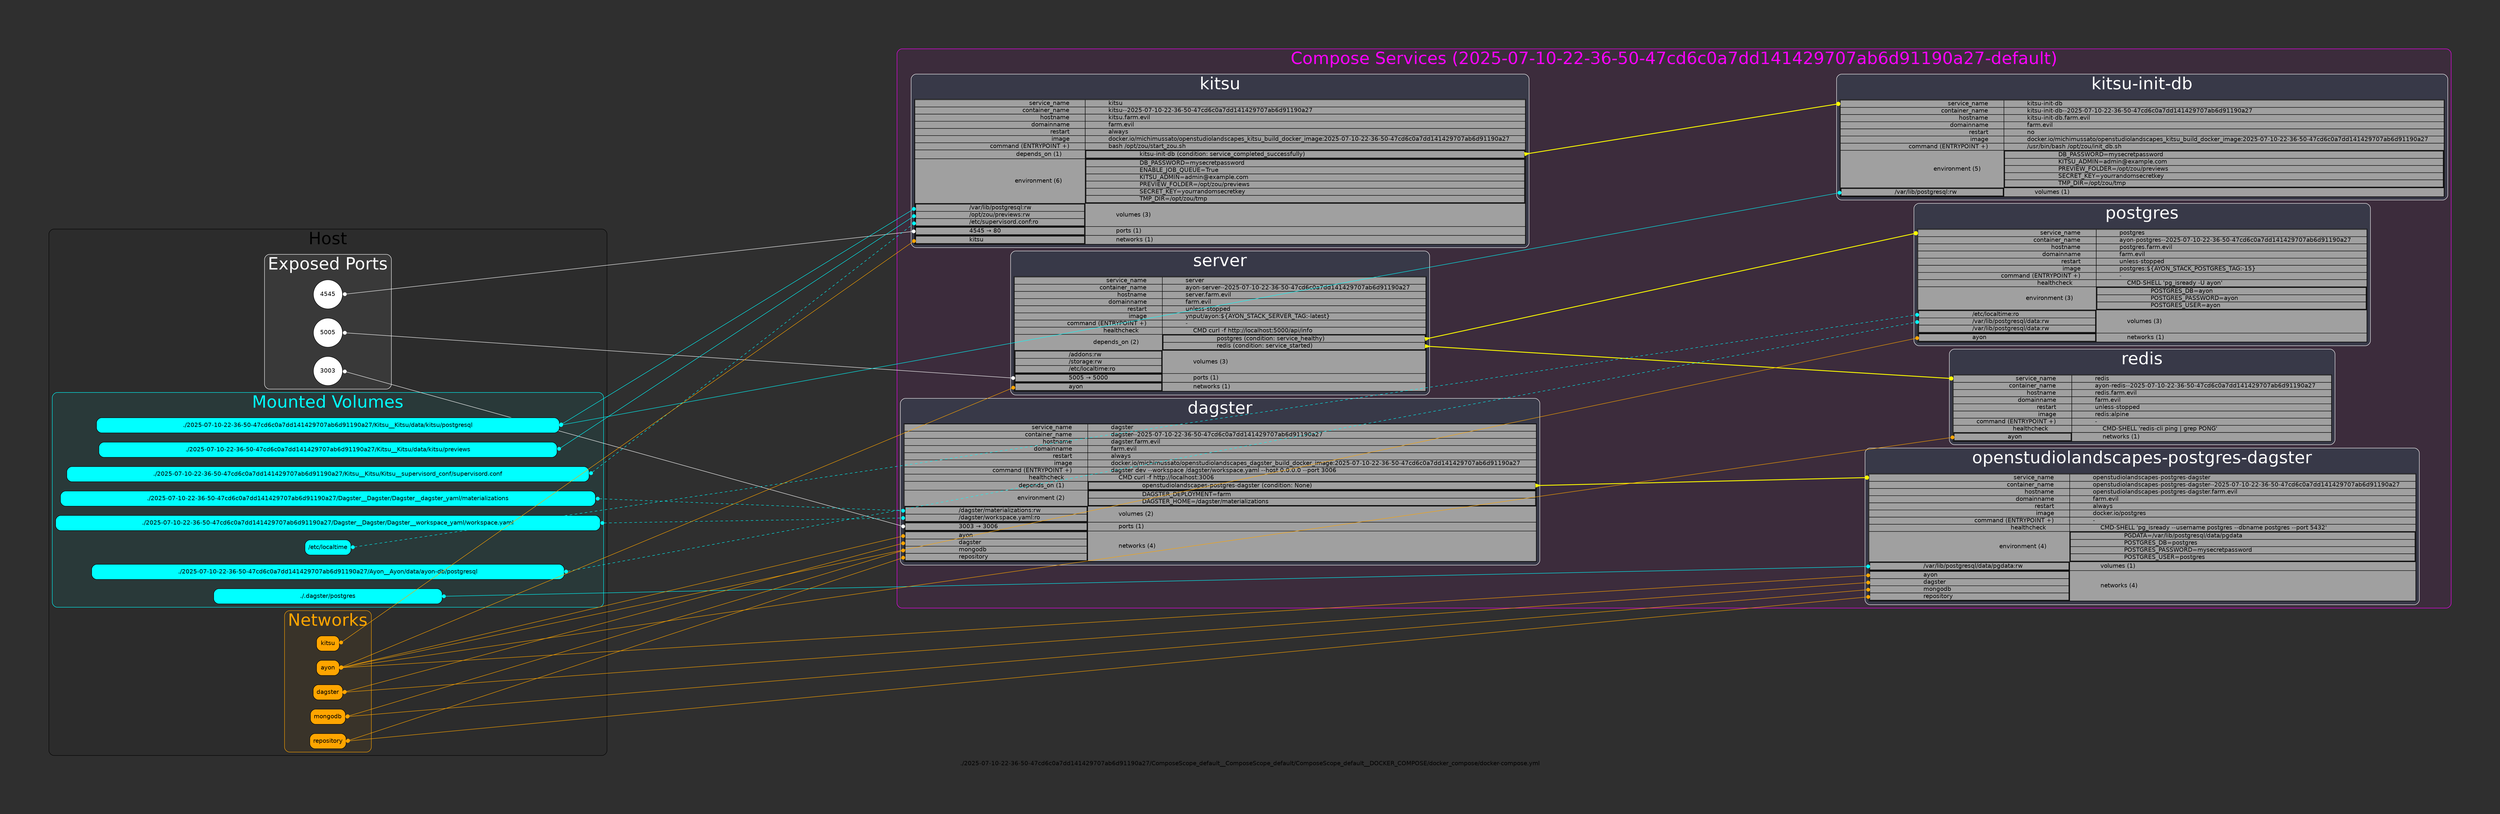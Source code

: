 digraph root {
	graph [bb="0,0,5635,1730.7",
		bgcolor="#2f2f2f",
		fontname=Helvetica,
		label="./2025-07-10-22-36-50-47cd6c0a7dd141429707ab6d91190a27/ComposeScope_default__\
ComposeScope_default/ComposeScope_default__DOCKER_COMPOSE/docker_compose/docker-compose.yml",
		lheight=0.23,
		lp="2817.5,12.4",
		lwidth=22.47,
		nodesep=0.3,
		pad=1.5,
		rankdir=LR,
		ranksep=10,
		splines=line,
		style=rounded
	];
	node [label="\N"];
	subgraph main_graph {
		graph [bb="",
			bgcolor="#2f2f2f",
			color="",
			fillcolor="",
			fontcolor="",
			fontname=Helvetica,
			fontsize="",
			label="./2025-07-10-22-36-50-47cd6c0a7dd141429707ab6d91190a27/ComposeScope_default__\
ComposeScope_default/ComposeScope_default__DOCKER_COMPOSE/docker_compose/docker-compose.yml",
			lheight=0.21,
			lp="2825.5,11.5",
			lwidth=24.58,
			nodesep=0.3,
			pad=1.5,
			rankdir=LR,
			ranksep=10,
			shape="",
			splines=line,
			style=rounded
		];
		node [color="",
			fillcolor="",
			fontname="",
			height="",
			label="\N",
			labeljust="",
			pos="",
			shape="",
			style="",
			width=""
		];
		edge [arrowhead="",
			arrowtail="",
			color="",
			dir="",
			fontname="",
			headport="",
			pos="",
			style="",
			tailport=""
		];
		subgraph "cluster_cluster_root_services_2025-07-10-22-36-50-47cd6c0a7dd141429707ab6d91190a27-default" {
			graph [bb="2012,402.7,5635,1730.7",
				bgcolor="#2f2f2f",
				color="#FF00FF",
				fillcolor="#FF00FF10",
				fontcolor="#FF00FF",
				fontname=Helvetica,
				fontsize=40,
				label="Compose Services (2025-07-10-22-36-50-47cd6c0a7dd141429707ab6d91190a27-default)",
				lheight=0.67,
				lp="3823.5,1704.7",
				lwidth=22.29,
				nodesep=0.3,
				pad=1.5,
				rankdir=TB,
				ranksep=10,
				shape="",
				splines=line,
				style="filled,rounded"
			];
			node [color="",
				fillcolor="",
				fontname="",
				height="",
				label="\N",
				labeljust="",
				pos="",
				shape="",
				style="",
				width=""
			];
			edge [arrowhead="",
				arrowtail="",
				color="",
				dir="",
				fontname="",
				headport="",
				pos="",
				style="",
				tailport=""
			];
			subgraph cluster_cluster_service_postgres {
				graph [bb="4376.5,1025.7,5459.5,1363.7",
					bgcolor="#2f2f2f",
					color=white,
					fillcolor="#00FFFF10",
					fontcolor=white,
					fontname=Helvetica,
					fontsize=40,
					label=postgres,
					lheight=0.67,
					lp="4918,1337.7",
					lwidth=2.13,
					nodesep=0.3,
					pad=1.5,
					rankdir=TB,
					ranksep=10,
					shape=square,
					splines=line,
					style="filled,rounded"
				];
				node [color="",
					fillcolor="",
					fontname="",
					height="",
					label="\N",
					labeljust="",
					pos="",
					shape="",
					style="",
					width=""
				];
				edge [arrowhead="",
					arrowtail="",
					color="",
					dir="",
					fontname="",
					headport="",
					pos="",
					style="",
					tailport=""
				];
				"NODE-SERVICE_postgres"	[color="#0A0A0A",
					fillcolor="#A0A0A0",
					fontname=Helvetica,
					height=3.9444,
					label=<<table border="1" cellspacing="0" cellpadding="0">
    <!-- SERVICE_NAME -->
    <tr>
        <td align="right" port="PLUG_NODE-SERVICE_postgres">
            service_name
        </td>
        <td align="left">
            postgres
        </td>
    </tr>
    <!-- CONTAINER_NAME -->
    <tr>
        <td align="right">
            container_name
        </td>
        <td align="left">
            ayon-postgres--2025-07-10-22-36-50-47cd6c0a7dd141429707ab6d91190a27
        </td>
    </tr>
    <!-- HOSTNAME -->
    <tr>
        <td align="right">
            hostname
        </td>
        <td align="left">
            postgres.farm.evil
        </td>
    </tr>
    <!-- DOMAINNAME -->
    <tr>
        <td align="right">
            domainname
        </td>
        <td align="left">
            farm.evil
        </td>
    </tr>
    <!-- RESTART -->
    <tr>
        <td align="right">
            restart
        </td>
        <td align="left">
            unless-stopped
        </td>
    </tr>
    <!-- IMAGE -->
    <tr>
        <td align="right">
            image
        </td>
        <td align="left">
            postgres:${AYON_STACK_POSTGRES_TAG:-15}
        </td>
    </tr>
    <!-- COMMAND -->
    <tr>
        <td align="right">
            command (ENTRYPOINT +)
        </td>
        <td align="left">
            -
        </td>
    </tr>
    <!-- HEALTHCHECK -->
    
        <tr>
            <td align="right">
                healthcheck
            </td>
            <td align="left">
                CMD-SHELL 'pg_isready -U ayon'
            </td>
        </tr>
    
    <!-- DEPENDS_ON -->
    
    <!-- ENVIRONMENT -->
    
        <tr>
            <td align="right">
                environment (3)
            </td>
            <td align="left">
                <table border="1" cellspacing="0" cellpadding="0">
                    
                    <tr>
                        <td align="left">
                            POSTGRES_DB=ayon
                        </td>
                    </tr>
                    
                    <tr>
                        <td align="left">
                            POSTGRES_PASSWORD=ayon
                        </td>
                    </tr>
                    
                    <tr>
                        <td align="left">
                            POSTGRES_USER=ayon
                        </td>
                    </tr>
                    
                </table>
            </td>
        </tr>
    
    <!-- VOLUMES -->
    
        <tr>
            <td align="left">
                <table border="1" cellspacing="0" cellpadding="0">
                    
                    <tr>
                        <td align="left" port="PLUG_postgres__/etc/localtime">
                            /etc/localtime:ro
                        </td>
                    </tr>
                    
                    <tr>
                        <td align="left" port="PLUG_postgres__/var/lib/postgresql/data">
                            /var/lib/postgresql/data:rw
                        </td>
                    </tr>
                    
                    <tr>
                        <td align="left" port="PLUG_postgres__/var/lib/postgresql/data">
                            /var/lib/postgresql/data:rw
                        </td>
                    </tr>
                    
                </table>
            </td>
            <td align="left">
                volumes (3)
            </td>
        </tr>
    
    <!-- PORTS -->
    
    <!-- NETWORKS -->
    
        <tr>
            <td align="left">
                <table border="1" cellspacing="0" cellpadding="0">
                    
                    <tr>
                        <td align="left" port="PLUG_ayon">
                            ayon
                        </td>
                    </tr>
                    
                </table>
            </td>
            <td align="left">
                networks (1)
            </td>
        </tr>
    
</table>>,
					labeljust=l,
					pos="4918,1168.7",
					shape=plain,
					style=filled,
					width=12.931];
			}
			subgraph cluster_cluster_service_redis {
				graph [bb="4460.5,790.7,5375.5,1017.7",
					bgcolor="#2f2f2f",
					color=white,
					fillcolor="#00FFFF10",
					fontcolor=white,
					fontname=Helvetica,
					fontsize=40,
					label=redis,
					lheight=0.67,
					lp="4918,991.7",
					lwidth=1.20,
					nodesep=0.3,
					pad=1.5,
					rankdir=TB,
					ranksep=10,
					shape=square,
					splines=line,
					style="filled,rounded"
				];
				node [color="",
					fillcolor="",
					fontname="",
					height="",
					label="\N",
					labeljust="",
					pos="",
					shape="",
					style="",
					width=""
				];
				edge [arrowhead="",
					arrowtail="",
					color="",
					dir="",
					fontname="",
					headport="",
					pos="",
					style="",
					tailport=""
				];
				"NODE-SERVICE_redis"	[color="#0A0A0A",
					fillcolor="#A0A0A0",
					fontname=Helvetica,
					height=2.3333,
					label=<<table border="1" cellspacing="0" cellpadding="0">
    <!-- SERVICE_NAME -->
    <tr>
        <td align="right" port="PLUG_NODE-SERVICE_redis">
            service_name
        </td>
        <td align="left">
            redis
        </td>
    </tr>
    <!-- CONTAINER_NAME -->
    <tr>
        <td align="right">
            container_name
        </td>
        <td align="left">
            ayon-redis--2025-07-10-22-36-50-47cd6c0a7dd141429707ab6d91190a27
        </td>
    </tr>
    <!-- HOSTNAME -->
    <tr>
        <td align="right">
            hostname
        </td>
        <td align="left">
            redis.farm.evil
        </td>
    </tr>
    <!-- DOMAINNAME -->
    <tr>
        <td align="right">
            domainname
        </td>
        <td align="left">
            farm.evil
        </td>
    </tr>
    <!-- RESTART -->
    <tr>
        <td align="right">
            restart
        </td>
        <td align="left">
            unless-stopped
        </td>
    </tr>
    <!-- IMAGE -->
    <tr>
        <td align="right">
            image
        </td>
        <td align="left">
            redis:alpine
        </td>
    </tr>
    <!-- COMMAND -->
    <tr>
        <td align="right">
            command (ENTRYPOINT +)
        </td>
        <td align="left">
            -
        </td>
    </tr>
    <!-- HEALTHCHECK -->
    
        <tr>
            <td align="right">
                healthcheck
            </td>
            <td align="left">
                CMD-SHELL 'redis-cli ping | grep PONG'
            </td>
        </tr>
    
    <!-- DEPENDS_ON -->
    
    <!-- ENVIRONMENT -->
    
    <!-- VOLUMES -->
    
    <!-- PORTS -->
    
    <!-- NETWORKS -->
    
        <tr>
            <td align="left">
                <table border="1" cellspacing="0" cellpadding="0">
                    
                    <tr>
                        <td align="left" port="PLUG_ayon">
                            ayon
                        </td>
                    </tr>
                    
                </table>
            </td>
            <td align="left">
                networks (1)
            </td>
        </tr>
    
</table>>,
					labeljust=l,
					pos="4918,877.7",
					shape=plain,
					style=filled,
					width=11.056];
			}
			subgraph cluster_cluster_service_server {
				graph [bb="2265.5,908.7,3259.5,1250.7",
					bgcolor="#2f2f2f",
					color=white,
					fillcolor="#00FFFF10",
					fontcolor=white,
					fontname=Helvetica,
					fontsize=40,
					label=server,
					lheight=0.67,
					lp="2762.5,1224.7",
					lwidth=1.54,
					nodesep=0.3,
					pad=1.5,
					rankdir=TB,
					ranksep=10,
					shape=square,
					splines=line,
					style="filled,rounded"
				];
				node [color="",
					fillcolor="",
					fontname="",
					height="",
					label="\N",
					labeljust="",
					pos="",
					shape="",
					style="",
					width=""
				];
				edge [arrowhead="",
					arrowtail="",
					color="",
					dir="",
					fontname="",
					headport="",
					pos="",
					style="",
					tailport=""
				];
				"NODE-SERVICE_server"	[color="#0A0A0A",
					fillcolor="#A0A0A0",
					fontname=Helvetica,
					height=4,
					label=<<table border="1" cellspacing="0" cellpadding="0">
    <!-- SERVICE_NAME -->
    <tr>
        <td align="right" port="PLUG_NODE-SERVICE_server">
            service_name
        </td>
        <td align="left">
            server
        </td>
    </tr>
    <!-- CONTAINER_NAME -->
    <tr>
        <td align="right">
            container_name
        </td>
        <td align="left">
            ayon-server--2025-07-10-22-36-50-47cd6c0a7dd141429707ab6d91190a27
        </td>
    </tr>
    <!-- HOSTNAME -->
    <tr>
        <td align="right">
            hostname
        </td>
        <td align="left">
            server.farm.evil
        </td>
    </tr>
    <!-- DOMAINNAME -->
    <tr>
        <td align="right">
            domainname
        </td>
        <td align="left">
            farm.evil
        </td>
    </tr>
    <!-- RESTART -->
    <tr>
        <td align="right">
            restart
        </td>
        <td align="left">
            unless-stopped
        </td>
    </tr>
    <!-- IMAGE -->
    <tr>
        <td align="right">
            image
        </td>
        <td align="left">
            ynput/ayon:${AYON_STACK_SERVER_TAG:-latest}
        </td>
    </tr>
    <!-- COMMAND -->
    <tr>
        <td align="right">
            command (ENTRYPOINT +)
        </td>
        <td align="left">
            -
        </td>
    </tr>
    <!-- HEALTHCHECK -->
    
        <tr>
            <td align="right">
                healthcheck
            </td>
            <td align="left">
                CMD curl -f http://localhost:5000/api/info
            </td>
        </tr>
    
    <!-- DEPENDS_ON -->
    
        <tr>
            <td align="right">
                depends_on (2)
            </td>
            <td>
                <table border="1" cellspacing="0" cellpadding="0">
                    
                    <tr>
                        <td align="left" port="PLUG_DEPENDS_ON_NODE-SERVICE_postgres">
                            postgres (condition: service_healthy)
                        </td>
                    </tr>
                    
                    <tr>
                        <td align="left" port="PLUG_DEPENDS_ON_NODE-SERVICE_redis">
                            redis (condition: service_started)
                        </td>
                    </tr>
                    
                </table>
            </td>
        </tr>
    
    <!-- ENVIRONMENT -->
    
    <!-- VOLUMES -->
    
        <tr>
            <td align="left">
                <table border="1" cellspacing="0" cellpadding="0">
                    
                    <tr>
                        <td align="left" port="PLUG_server__/addons">
                            /addons:rw
                        </td>
                    </tr>
                    
                    <tr>
                        <td align="left" port="PLUG_server__/storage">
                            /storage:rw
                        </td>
                    </tr>
                    
                    <tr>
                        <td align="left" port="PLUG_server__/etc/localtime">
                            /etc/localtime:ro
                        </td>
                    </tr>
                    
                </table>
            </td>
            <td align="left">
                volumes (3)
            </td>
        </tr>
    
    <!-- PORTS -->
    
        <tr>
            <td align="left">
                <table border="1" cellspacing="0" cellpadding="0">
                    
                    <tr>
                        
                        <td align="left" port="PLUG_server__5005__5000">
                            5005 &#8594; 5000
                        </td>
                    </tr>
                    
                </table>
            </td>
            <td align="left">
                ports (1)
            </td>
        </tr>
    
    <!-- NETWORKS -->
    
        <tr>
            <td align="left">
                <table border="1" cellspacing="0" cellpadding="0">
                    
                    <tr>
                        <td align="left" port="PLUG_ayon">
                            ayon
                        </td>
                    </tr>
                    
                </table>
            </td>
            <td align="left">
                networks (1)
            </td>
        </tr>
    
</table>>,
					labeljust=l,
					pos="2762,1053.7",
					shape=plain,
					style=filled,
					width=11.875];
			}
			subgraph cluster_cluster_service_dagster {
				graph [bb="2020,504.7,3505,900.7",
					bgcolor="#2f2f2f",
					color=white,
					fillcolor="#00FFFF10",
					fontcolor=white,
					fontname=Helvetica,
					fontsize=40,
					label=dagster,
					lheight=0.67,
					lp="2762.5,874.7",
					lwidth=1.85,
					nodesep=0.3,
					pad=1.5,
					rankdir=TB,
					ranksep=10,
					shape=square,
					splines=line,
					style="filled,rounded"
				];
				node [color="",
					fillcolor="",
					fontname="",
					height="",
					label="\N",
					labeljust="",
					pos="",
					shape="",
					style="",
					width=""
				];
				edge [arrowhead="",
					arrowtail="",
					color="",
					dir="",
					fontname="",
					headport="",
					pos="",
					style="",
					tailport=""
				];
				"NODE-SERVICE_dagster"	[color="#0A0A0A",
					fillcolor="#A0A0A0",
					fontname=Helvetica,
					height=4.8056,
					label=<<table border="1" cellspacing="0" cellpadding="0">
    <!-- SERVICE_NAME -->
    <tr>
        <td align="right" port="PLUG_NODE-SERVICE_dagster">
            service_name
        </td>
        <td align="left">
            dagster
        </td>
    </tr>
    <!-- CONTAINER_NAME -->
    <tr>
        <td align="right">
            container_name
        </td>
        <td align="left">
            dagster--2025-07-10-22-36-50-47cd6c0a7dd141429707ab6d91190a27
        </td>
    </tr>
    <!-- HOSTNAME -->
    <tr>
        <td align="right">
            hostname
        </td>
        <td align="left">
            dagster.farm.evil
        </td>
    </tr>
    <!-- DOMAINNAME -->
    <tr>
        <td align="right">
            domainname
        </td>
        <td align="left">
            farm.evil
        </td>
    </tr>
    <!-- RESTART -->
    <tr>
        <td align="right">
            restart
        </td>
        <td align="left">
            always
        </td>
    </tr>
    <!-- IMAGE -->
    <tr>
        <td align="right">
            image
        </td>
        <td align="left">
            docker.io/michimussato/openstudiolandscapes_dagster_build_docker_image:2025-07-10-22-36-50-47cd6c0a7dd141429707ab6d91190a27
        </td>
    </tr>
    <!-- COMMAND -->
    <tr>
        <td align="right">
            command (ENTRYPOINT +)
        </td>
        <td align="left">
            dagster dev --workspace /dagster/workspace.yaml --host 0.0.0.0 --port 3006
        </td>
    </tr>
    <!-- HEALTHCHECK -->
    
        <tr>
            <td align="right">
                healthcheck
            </td>
            <td align="left">
                CMD curl -f http://localhost:3006
            </td>
        </tr>
    
    <!-- DEPENDS_ON -->
    
        <tr>
            <td align="right">
                depends_on (1)
            </td>
            <td>
                <table border="1" cellspacing="0" cellpadding="0">
                    
                    <tr>
                        <td align="left" port="PLUG_DEPENDS_ON_NODE-SERVICE_openstudiolandscapes-postgres-dagster">
                            openstudiolandscapes-postgres-dagster (condition: None)
                        </td>
                    </tr>
                    
                </table>
            </td>
        </tr>
    
    <!-- ENVIRONMENT -->
    
        <tr>
            <td align="right">
                environment (2)
            </td>
            <td align="left">
                <table border="1" cellspacing="0" cellpadding="0">
                    
                    <tr>
                        <td align="left">
                            DAGSTER_DEPLOYMENT=farm
                        </td>
                    </tr>
                    
                    <tr>
                        <td align="left">
                            DAGSTER_HOME=/dagster/materializations
                        </td>
                    </tr>
                    
                </table>
            </td>
        </tr>
    
    <!-- VOLUMES -->
    
        <tr>
            <td align="left">
                <table border="1" cellspacing="0" cellpadding="0">
                    
                    <tr>
                        <td align="left" port="PLUG_dagster__/dagster/materializations">
                            /dagster/materializations:rw
                        </td>
                    </tr>
                    
                    <tr>
                        <td align="left" port="PLUG_dagster__/dagster/workspace.yaml">
                            /dagster/workspace.yaml:ro
                        </td>
                    </tr>
                    
                </table>
            </td>
            <td align="left">
                volumes (2)
            </td>
        </tr>
    
    <!-- PORTS -->
    
        <tr>
            <td align="left">
                <table border="1" cellspacing="0" cellpadding="0">
                    
                    <tr>
                        
                        <td align="left" port="PLUG_dagster__3003__3006">
                            3003 &#8594; 3006
                        </td>
                    </tr>
                    
                </table>
            </td>
            <td align="left">
                ports (1)
            </td>
        </tr>
    
    <!-- NETWORKS -->
    
        <tr>
            <td align="left">
                <table border="1" cellspacing="0" cellpadding="0">
                    
                    <tr>
                        <td align="left" port="PLUG_ayon">
                            ayon
                        </td>
                    </tr>
                    
                    <tr>
                        <td align="left" port="PLUG_dagster">
                            dagster
                        </td>
                    </tr>
                    
                    <tr>
                        <td align="left" port="PLUG_mongodb">
                            mongodb
                        </td>
                    </tr>
                    
                    <tr>
                        <td align="left" port="PLUG_repository">
                            repository
                        </td>
                    </tr>
                    
                </table>
            </td>
            <td align="left">
                networks (4)
            </td>
        </tr>
    
</table>>,
					labeljust=l,
					pos="2762,676.7",
					shape=plain,
					style=filled,
					width=17.944];
			}
			subgraph "cluster_cluster_service_openstudiolandscapes-postgres-dagster" {
				graph [bb="4260.5,410.7,5575.5,782.7",
					bgcolor="#2f2f2f",
					color=white,
					fillcolor="#00FFFF10",
					fontcolor=white,
					fontname=Helvetica,
					fontsize=40,
					label="openstudiolandscapes-postgres-dagster",
					lheight=0.67,
					lp="4918,756.7",
					lwidth=9.88,
					nodesep=0.3,
					pad=1.5,
					rankdir=TB,
					ranksep=10,
					shape=square,
					splines=line,
					style="filled,rounded"
				];
				node [color="",
					fillcolor="",
					fontname="",
					height="",
					label="\N",
					labeljust="",
					pos="",
					shape="",
					style="",
					width=""
				];
				edge [arrowhead="",
					arrowtail="",
					color="",
					dir="",
					fontname="",
					headport="",
					pos="",
					style="",
					tailport=""
				];
				"NODE-SERVICE_openstudiolandscapes-postgres-dagster"	[color="#0A0A0A",
					fillcolor="#A0A0A0",
					fontname=Helvetica,
					height=4.4444,
					label=<<table border="1" cellspacing="0" cellpadding="0">
    <!-- SERVICE_NAME -->
    <tr>
        <td align="right" port="PLUG_NODE-SERVICE_openstudiolandscapes-postgres-dagster">
            service_name
        </td>
        <td align="left">
            openstudiolandscapes-postgres-dagster
        </td>
    </tr>
    <!-- CONTAINER_NAME -->
    <tr>
        <td align="right">
            container_name
        </td>
        <td align="left">
            openstudiolandscapes-postgres-dagster--2025-07-10-22-36-50-47cd6c0a7dd141429707ab6d91190a27
        </td>
    </tr>
    <!-- HOSTNAME -->
    <tr>
        <td align="right">
            hostname
        </td>
        <td align="left">
            openstudiolandscapes-postgres-dagster.farm.evil
        </td>
    </tr>
    <!-- DOMAINNAME -->
    <tr>
        <td align="right">
            domainname
        </td>
        <td align="left">
            farm.evil
        </td>
    </tr>
    <!-- RESTART -->
    <tr>
        <td align="right">
            restart
        </td>
        <td align="left">
            always
        </td>
    </tr>
    <!-- IMAGE -->
    <tr>
        <td align="right">
            image
        </td>
        <td align="left">
            docker.io/postgres
        </td>
    </tr>
    <!-- COMMAND -->
    <tr>
        <td align="right">
            command (ENTRYPOINT +)
        </td>
        <td align="left">
            -
        </td>
    </tr>
    <!-- HEALTHCHECK -->
    
        <tr>
            <td align="right">
                healthcheck
            </td>
            <td align="left">
                CMD-SHELL 'pg_isready --username postgres --dbname postgres --port 5432'
            </td>
        </tr>
    
    <!-- DEPENDS_ON -->
    
    <!-- ENVIRONMENT -->
    
        <tr>
            <td align="right">
                environment (4)
            </td>
            <td align="left">
                <table border="1" cellspacing="0" cellpadding="0">
                    
                    <tr>
                        <td align="left">
                            PGDATA=/var/lib/postgresql/data/pgdata
                        </td>
                    </tr>
                    
                    <tr>
                        <td align="left">
                            POSTGRES_DB=postgres
                        </td>
                    </tr>
                    
                    <tr>
                        <td align="left">
                            POSTGRES_PASSWORD=mysecretpassword
                        </td>
                    </tr>
                    
                    <tr>
                        <td align="left">
                            POSTGRES_USER=postgres
                        </td>
                    </tr>
                    
                </table>
            </td>
        </tr>
    
    <!-- VOLUMES -->
    
        <tr>
            <td align="left">
                <table border="1" cellspacing="0" cellpadding="0">
                    
                    <tr>
                        <td align="left" port="PLUG_openstudiolandscapes-postgres-dagster__/var/lib/postgresql/data/pgdata">
                            /var/lib/postgresql/data/pgdata:rw
                        </td>
                    </tr>
                    
                </table>
            </td>
            <td align="left">
                volumes (1)
            </td>
        </tr>
    
    <!-- PORTS -->
    
    <!-- NETWORKS -->
    
        <tr>
            <td align="left">
                <table border="1" cellspacing="0" cellpadding="0">
                    
                    <tr>
                        <td align="left" port="PLUG_ayon">
                            ayon
                        </td>
                    </tr>
                    
                    <tr>
                        <td align="left" port="PLUG_dagster">
                            dagster
                        </td>
                    </tr>
                    
                    <tr>
                        <td align="left" port="PLUG_mongodb">
                            mongodb
                        </td>
                    </tr>
                    
                    <tr>
                        <td align="left" port="PLUG_repository">
                            repository
                        </td>
                    </tr>
                    
                </table>
            </td>
            <td align="left">
                networks (4)
            </td>
        </tr>
    
</table>>,
					labeljust=l,
					pos="4918,570.7",
					shape=plain,
					style=filled,
					width=15.806];
			}
			subgraph cluster_cluster_service_kitsu {
				graph [bb="2045.5,1258.7,3479.5,1670.7",
					bgcolor="#2f2f2f",
					color=white,
					fillcolor="#00FFFF10",
					fontcolor=white,
					fontname=Helvetica,
					fontsize=40,
					label=kitsu,
					lheight=0.67,
					lp="2762.5,1644.7",
					lwidth=1.14,
					nodesep=0.3,
					pad=1.5,
					rankdir=TB,
					ranksep=10,
					shape=square,
					splines=line,
					style="filled,rounded"
				];
				node [color="",
					fillcolor="",
					fontname="",
					height="",
					label="\N",
					labeljust="",
					pos="",
					shape="",
					style="",
					width=""
				];
				edge [arrowhead="",
					arrowtail="",
					color="",
					dir="",
					fontname="",
					headport="",
					pos="",
					style="",
					tailport=""
				];
				"NODE-SERVICE_kitsu"	[color="#0A0A0A",
					fillcolor="#A0A0A0",
					fontname=Helvetica,
					height=5.0556,
					label=<<table border="1" cellspacing="0" cellpadding="0">
    <!-- SERVICE_NAME -->
    <tr>
        <td align="right" port="PLUG_NODE-SERVICE_kitsu">
            service_name
        </td>
        <td align="left">
            kitsu
        </td>
    </tr>
    <!-- CONTAINER_NAME -->
    <tr>
        <td align="right">
            container_name
        </td>
        <td align="left">
            kitsu--2025-07-10-22-36-50-47cd6c0a7dd141429707ab6d91190a27
        </td>
    </tr>
    <!-- HOSTNAME -->
    <tr>
        <td align="right">
            hostname
        </td>
        <td align="left">
            kitsu.farm.evil
        </td>
    </tr>
    <!-- DOMAINNAME -->
    <tr>
        <td align="right">
            domainname
        </td>
        <td align="left">
            farm.evil
        </td>
    </tr>
    <!-- RESTART -->
    <tr>
        <td align="right">
            restart
        </td>
        <td align="left">
            always
        </td>
    </tr>
    <!-- IMAGE -->
    <tr>
        <td align="right">
            image
        </td>
        <td align="left">
            docker.io/michimussato/openstudiolandscapes_kitsu_build_docker_image:2025-07-10-22-36-50-47cd6c0a7dd141429707ab6d91190a27
        </td>
    </tr>
    <!-- COMMAND -->
    <tr>
        <td align="right">
            command (ENTRYPOINT +)
        </td>
        <td align="left">
            bash /opt/zou/start_zou.sh
        </td>
    </tr>
    <!-- HEALTHCHECK -->
    
    <!-- DEPENDS_ON -->
    
        <tr>
            <td align="right">
                depends_on (1)
            </td>
            <td>
                <table border="1" cellspacing="0" cellpadding="0">
                    
                    <tr>
                        <td align="left" port="PLUG_DEPENDS_ON_NODE-SERVICE_kitsu-init-db">
                            kitsu-init-db (condition: service_completed_successfully)
                        </td>
                    </tr>
                    
                </table>
            </td>
        </tr>
    
    <!-- ENVIRONMENT -->
    
        <tr>
            <td align="right">
                environment (6)
            </td>
            <td align="left">
                <table border="1" cellspacing="0" cellpadding="0">
                    
                    <tr>
                        <td align="left">
                            DB_PASSWORD=mysecretpassword
                        </td>
                    </tr>
                    
                    <tr>
                        <td align="left">
                            ENABLE_JOB_QUEUE=True
                        </td>
                    </tr>
                    
                    <tr>
                        <td align="left">
                            KITSU_ADMIN=admin@example.com
                        </td>
                    </tr>
                    
                    <tr>
                        <td align="left">
                            PREVIEW_FOLDER=/opt/zou/previews
                        </td>
                    </tr>
                    
                    <tr>
                        <td align="left">
                            SECRET_KEY=yourrandomsecretkey
                        </td>
                    </tr>
                    
                    <tr>
                        <td align="left">
                            TMP_DIR=/opt/zou/tmp
                        </td>
                    </tr>
                    
                </table>
            </td>
        </tr>
    
    <!-- VOLUMES -->
    
        <tr>
            <td align="left">
                <table border="1" cellspacing="0" cellpadding="0">
                    
                    <tr>
                        <td align="left" port="PLUG_kitsu__/var/lib/postgresql">
                            /var/lib/postgresql:rw
                        </td>
                    </tr>
                    
                    <tr>
                        <td align="left" port="PLUG_kitsu__/opt/zou/previews">
                            /opt/zou/previews:rw
                        </td>
                    </tr>
                    
                    <tr>
                        <td align="left" port="PLUG_kitsu__/etc/supervisord.conf">
                            /etc/supervisord.conf:ro
                        </td>
                    </tr>
                    
                </table>
            </td>
            <td align="left">
                volumes (3)
            </td>
        </tr>
    
    <!-- PORTS -->
    
        <tr>
            <td align="left">
                <table border="1" cellspacing="0" cellpadding="0">
                    
                    <tr>
                        
                        <td align="left" port="PLUG_kitsu__4545__80">
                            4545 &#8594; 80
                        </td>
                    </tr>
                    
                </table>
            </td>
            <td align="left">
                ports (1)
            </td>
        </tr>
    
    <!-- NETWORKS -->
    
        <tr>
            <td align="left">
                <table border="1" cellspacing="0" cellpadding="0">
                    
                    <tr>
                        <td align="left" port="PLUG_kitsu">
                            kitsu
                        </td>
                    </tr>
                    
                </table>
            </td>
            <td align="left">
                networks (1)
            </td>
        </tr>
    
</table>>,
					labeljust=l,
					pos="2762,1438.7",
					shape=plain,
					style=filled,
					width=17.333];
			}
			subgraph "cluster_cluster_service_kitsu-init-db" {
				graph [bb="4209,1371.7,5627,1670.7",
					bgcolor="#2f2f2f",
					color=white,
					fillcolor="#00FFFF10",
					fontcolor=white,
					fontname=Helvetica,
					fontsize=40,
					label="kitsu-init-db",
					lheight=0.67,
					lp="4918,1644.7",
					lwidth=2.84,
					nodesep=0.3,
					pad=1.5,
					rankdir=TB,
					ranksep=10,
					shape=square,
					splines=line,
					style="filled,rounded"
				];
				node [color="",
					fillcolor="",
					fontname="",
					height="",
					label="\N",
					labeljust="",
					pos="",
					shape="",
					style="",
					width=""
				];
				edge [arrowhead="",
					arrowtail="",
					color="",
					dir="",
					fontname="",
					headport="",
					pos="",
					style="",
					tailport=""
				];
				"NODE-SERVICE_kitsu-init-db"	[color="#0A0A0A",
					fillcolor="#A0A0A0",
					fontname=Helvetica,
					height=3.3889,
					label=<<table border="1" cellspacing="0" cellpadding="0">
    <!-- SERVICE_NAME -->
    <tr>
        <td align="right" port="PLUG_NODE-SERVICE_kitsu-init-db">
            service_name
        </td>
        <td align="left">
            kitsu-init-db
        </td>
    </tr>
    <!-- CONTAINER_NAME -->
    <tr>
        <td align="right">
            container_name
        </td>
        <td align="left">
            kitsu-init-db--2025-07-10-22-36-50-47cd6c0a7dd141429707ab6d91190a27
        </td>
    </tr>
    <!-- HOSTNAME -->
    <tr>
        <td align="right">
            hostname
        </td>
        <td align="left">
            kitsu-init-db.farm.evil
        </td>
    </tr>
    <!-- DOMAINNAME -->
    <tr>
        <td align="right">
            domainname
        </td>
        <td align="left">
            farm.evil
        </td>
    </tr>
    <!-- RESTART -->
    <tr>
        <td align="right">
            restart
        </td>
        <td align="left">
            no
        </td>
    </tr>
    <!-- IMAGE -->
    <tr>
        <td align="right">
            image
        </td>
        <td align="left">
            docker.io/michimussato/openstudiolandscapes_kitsu_build_docker_image:2025-07-10-22-36-50-47cd6c0a7dd141429707ab6d91190a27
        </td>
    </tr>
    <!-- COMMAND -->
    <tr>
        <td align="right">
            command (ENTRYPOINT +)
        </td>
        <td align="left">
            /usr/bin/bash /opt/zou/init_db.sh
        </td>
    </tr>
    <!-- HEALTHCHECK -->
    
    <!-- DEPENDS_ON -->
    
    <!-- ENVIRONMENT -->
    
        <tr>
            <td align="right">
                environment (5)
            </td>
            <td align="left">
                <table border="1" cellspacing="0" cellpadding="0">
                    
                    <tr>
                        <td align="left">
                            DB_PASSWORD=mysecretpassword
                        </td>
                    </tr>
                    
                    <tr>
                        <td align="left">
                            KITSU_ADMIN=admin@example.com
                        </td>
                    </tr>
                    
                    <tr>
                        <td align="left">
                            PREVIEW_FOLDER=/opt/zou/previews
                        </td>
                    </tr>
                    
                    <tr>
                        <td align="left">
                            SECRET_KEY=yourrandomsecretkey
                        </td>
                    </tr>
                    
                    <tr>
                        <td align="left">
                            TMP_DIR=/opt/zou/tmp
                        </td>
                    </tr>
                    
                </table>
            </td>
        </tr>
    
    <!-- VOLUMES -->
    
        <tr>
            <td align="left">
                <table border="1" cellspacing="0" cellpadding="0">
                    
                    <tr>
                        <td align="left" port="PLUG_kitsu-init-db__/var/lib/postgresql">
                            /var/lib/postgresql:rw
                        </td>
                    </tr>
                    
                </table>
            </td>
            <td align="left">
                volumes (1)
            </td>
        </tr>
    
    <!-- PORTS -->
    
    <!-- NETWORKS -->
    
</table>>,
					labeljust=l,
					pos="4918,1494.7",
					shape=plain,
					style=filled,
					width=17.097];
			}
			"NODE-SERVICE_server":"PLUG_DEPENDS_ON_NODE-SERVICE_postgres":e -> "NODE-SERVICE_postgres":"PLUG_NODE-SERVICE_postgres":w	[arrowhead=dot,
				arrowtail=inv,
				color=yellow,
				dir=both,
				fontname=Helvetica,
				pos="s,3249.5,1041.7 e,4385,1293.7 3259.3,1043.9 3364.6,1067.2 4282.4,1270.9 4377.1,1291.9",
				style=bold];
			"NODE-SERVICE_server":"PLUG_DEPENDS_ON_NODE-SERVICE_redis":e -> "NODE-SERVICE_redis":"PLUG_NODE-SERVICE_redis":w	[arrowhead=dot,
				arrowtail=inv,
				color=yellow,
				dir=both,
				fontname=Helvetica,
				pos="s,3249.5,1024.7 e,4469,947.7 3259.7,1024.1 3371,1017 4360.6,954.54 4460.8,948.22",
				style=bold];
			"NODE-SERVICE_dagster":"PLUG_DEPENDS_ON_NODE-SERVICE_openstudiolandscapes-postgres-dagster":e -> "NODE-SERVICE_openstudiolandscapes-postgres-dagster":"PLUG_NODE-SERVICE_openstudiolandscapes-postgres-dagster":w	[arrowhead=dot,
				arrowtail=inv,
				color=yellow,
				dir=both,
				fontname=Helvetica,
				pos="s,3495.5,693.7 e,4269,712.7 3505.6,693.95 3590.4,696.03 4184.7,710.63 4261,712.5",
				style=bold];
			"NODE-SERVICE_kitsu":"PLUG_DEPENDS_ON_NODE-SERVICE_kitsu-init-db":e -> "NODE-SERVICE_kitsu-init-db":"PLUG_NODE-SERVICE_kitsu-init-db":w	[arrowhead=dot,
				arrowtail=inv,
				color=yellow,
				dir=both,
				fontname=Helvetica,
				pos="s,3469.5,1480.7 e,4217,1600.7 3479.5,1482.3 3562.3,1495.6 4133.3,1587.3 4208.8,1599.4",
				style=bold];
		}
		subgraph cluster_cluster_host {
			graph [bb="0,52.7,1324,1300.7",
				bgcolor="#2f2f2f",
				color="#000000",
				fillcolor="#00000010",
				fontcolor="#000000",
				fontname=Helvetica,
				fontsize=40,
				label=Host,
				lheight=0.67,
				lp="662,1274.7",
				lwidth=1.14,
				nodesep=0.3,
				pad=1.5,
				rankdir=TB,
				ranksep=10,
				shape="",
				splines=line,
				style="filled,rounded"
			];
			node [color="",
				fillcolor="",
				fontname="",
				height="",
				label="\N",
				labeljust="",
				pos="",
				shape="",
				style="",
				width=""
			];
			edge [arrowhead="",
				arrowtail="",
				color="",
				dir="",
				fontname="",
				headport="",
				pos="",
				style="",
				tailport=""
			];
			subgraph cluster_cluster_root_ports {
				graph [bb="511.55,922.7,812.45,1240.7",
					bgcolor="#2f2f2f",
					color="#FFFFFF",
					fillcolor="#FFFFFF10",
					fontcolor="#FFFFFF",
					fontname=Helvetica,
					fontsize=40,
					label="Exposed Ports",
					lheight=0.67,
					lp="662,1214.7",
					lwidth=3.61,
					nodesep=0.3,
					pad=1.5,
					rankdir=TB,
					ranksep=10,
					shape="",
					splines=line,
					style="filled,rounded"
				];
				node [color="",
					fillcolor="",
					fontname="",
					height="",
					label="\N",
					labeljust="",
					pos="",
					shape="",
					style="",
					width=""
				];
				edge [arrowhead="",
					arrowtail="",
					color="",
					dir="",
					fontname="",
					headport="",
					pos="",
					style="",
					tailport=""
				];
				dagster__3003__3006	[color=black,
					fillcolor="#FFFFFF",
					fontname=Helvetica,
					height=0.95833,
					label=3003,
					pos="662,964.7",
					shape=circle,
					style=filled,
					width=0.95833];
				kitsu__4545__80	[color=black,
					fillcolor="#FFFFFF",
					fontname=Helvetica,
					height=0.95833,
					label=4545,
					pos="662,1146.7",
					shape=circle,
					style=filled,
					width=0.95833];
				server__5005__5000	[color=black,
					fillcolor="#FFFFFF",
					fontname=Helvetica,
					height=0.95833,
					label=5005,
					pos="662,1055.7",
					shape=circle,
					style=filled,
					width=0.95833];
			}
			subgraph cluster_cluster_root_volumes {
				graph [bb="8,404.7,1316,914.7",
					bgcolor="#2f2f2f",
					color="#00FFFF",
					fillcolor="#00FFFF10",
					fontcolor="#00FFFF",
					fontname=Helvetica,
					fontsize=40,
					label="Mounted Volumes",
					lheight=0.67,
					lp="662,888.7",
					lwidth=4.48,
					nodesep=0.3,
					pad=1.5,
					rankdir=TB,
					ranksep=10,
					shape="",
					splines=line,
					style="filled,rounded"
				];
				node [color="",
					fillcolor="",
					fontname="",
					height="",
					label="\N",
					labeljust="",
					pos="",
					shape="",
					style="",
					width=""
				];
				edge [arrowhead="",
					arrowtail="",
					color="",
					dir="",
					fontname="",
					headport="",
					pos="",
					style="",
					tailport=""
				];
				"./2025-07-10-22-36-50-47cd6c0a7dd141429707ab6d91190a27/Dagster__Dagster/Dagster__\
dagster_yaml/materializations"	[color=black,
					fillcolor="#00FFFF",
					fontname=Helvetica,
					height=0.5,
					label="./2025-07-10-22-36-50-47cd6c0a7dd141429707ab6d91190a27/Dagster__Dagster/Dagster__\
dagster_yaml/materializations",
					pos="662,662.7",
					shape=box,
					style="filled,rounded",
					width=17.625];
				"./2025-07-10-22-36-50-47cd6c0a7dd141429707ab6d91190a27/Dagster__Dagster/Dagster__\
workspace_yaml/workspace.yaml"	[color=black,
					fillcolor="#00FFFF",
					fontname=Helvetica,
					height=0.5,
					label="./2025-07-10-22-36-50-47cd6c0a7dd141429707ab6d91190a27/Dagster__Dagster/Dagster__\
workspace_yaml/workspace.yaml",
					pos="662,604.7",
					shape=box,
					style="filled,rounded",
					width=17.944];
				"./2025-07-10-22-36-50-47cd6c0a7dd141429707ab6d91190a27/Kitsu__Kitsu/Kitsu__supervisord_\
conf/supervisord.conf"	[color=black,
					fillcolor="#00FFFF",
					fontname=Helvetica,
					height=0.5,
					label="./2025-07-10-22-36-50-47cd6c0a7dd141429707ab6d91190a27/Kitsu__Kitsu/Kitsu__supervisord_\
conf/supervisord.conf",
					pos="662,720.7",
					shape=box,
					style="filled,rounded",
					width=17.208];
				"./2025-07-10-22-36-50-47cd6c0a7dd141429707ab6d91190a27/Kitsu__Kitsu/data/kitsu/\
postgresql"	[color=black,
					fillcolor="#00FFFF",
					fontname=Helvetica,
					height=0.5,
					label="./2025-07-10-22-36-50-47cd6c0a7dd141429707ab6d91190a27/Kitsu__Kitsu/data/kitsu/\
postgresql",
					pos="662,836.7",
					shape=box,
					style="filled,rounded",
					width=15.25];
				"./2025-07-10-22-36-50-47cd6c0a7dd141429707ab6d91190a27/Kitsu__Kitsu/data/kitsu/\
previews"	[color=black,
					fillcolor="#00FFFF",
					fontname=Helvetica,
					height=0.5,
					label="./2025-07-10-22-36-50-47cd6c0a7dd141429707ab6d91190a27/Kitsu__Kitsu/data/kitsu/\
previews",
					pos="662,778.7",
					shape=box,
					style="filled,rounded",
					width=15.097];
				"./.dagster/postgres"	[color=black,
					fillcolor="#00FFFF",
					fontname=Helvetica,
					height=0.5,
					label="./.dagster/postgres",
					pos="662,430.7",
					shape=box,
					style="filled,rounded",
					width=7.5278];
				"/etc/localtime"	[color=black,
					fillcolor="#00FFFF",
					fontname=Helvetica,
					height=0.5,
					label="/etc/localtime",
					pos="662,546.7",
					shape=box,
					style="filled,rounded",
					width=1.5139];
				"./2025-07-10-22-36-50-47cd6c0a7dd141429707ab6d91190a27/Ayon__Ayon/data/ayon-db/\
postgresql"	[color=black,
					fillcolor="#00FFFF",
					fontname=Helvetica,
					height=0.5,
					label="./2025-07-10-22-36-50-47cd6c0a7dd141429707ab6d91190a27/Ayon__Ayon/data/ayon-db/\
postgresql",
					pos="662,488.7",
					shape=box,
					style="filled,rounded",
					width=15.569];
			}
			subgraph cluster_cluster_root_networks {
				graph [bb="559,60.7,765,396.7",
					bgcolor="#2f2f2f",
					color="#FFA500",
					fillcolor="#FFA50010",
					fontcolor="#FFA500",
					fontname=Helvetica,
					fontsize=40,
					label=Networks,
					lheight=0.67,
					lp="662,370.7",
					lwidth=2.31,
					nodesep=0.3,
					pad=1.5,
					rankdir=TB,
					ranksep=10,
					shape="",
					splines=line,
					style="filled,rounded"
				];
				node [color="",
					fillcolor="",
					fontname="",
					height="",
					label="\N",
					labeljust="",
					pos="",
					shape="",
					style="",
					width=""
				];
				edge [arrowhead="",
					arrowtail="",
					color="",
					dir="",
					fontname="",
					headport="",
					pos="",
					style="",
					tailport=""
				];
				ayon	[color=black,
					fillcolor="#FFA500",
					fontname=Helvetica,
					height=0.5,
					label=ayon,
					pos="662,260.7",
					shape=box,
					style="filled,rounded",
					width=0.75];
				dagster	[color=black,
					fillcolor="#FFA500",
					fontname=Helvetica,
					height=0.5,
					label=dagster,
					pos="662,202.7",
					shape=box,
					style="filled,rounded",
					width=0.97222];
				mongodb	[color=black,
					fillcolor="#FFA500",
					fontname=Helvetica,
					height=0.5,
					label=mongodb,
					pos="662,144.7",
					shape=box,
					style="filled,rounded",
					width=1.1528];
				repository	[color=black,
					fillcolor="#FFA500",
					fontname=Helvetica,
					height=0.5,
					label=repository,
					pos="662,86.7",
					shape=box,
					style="filled,rounded",
					width=1.1944];
				kitsu	[color=black,
					fillcolor="#FFA500",
					fontname=Helvetica,
					height=0.5,
					label=kitsu,
					pos="662,318.7",
					shape=box,
					style="filled,rounded",
					width=0.75];
			}
		}
		dagster__3003__3006:e -> "NODE-SERVICE_dagster":PLUG_dagster__3003__3006:w	[arrowhead=dot,
			arrowtail=dot,
			color="#FFFFFF",
			dir=both,
			fontname=Helvetica,
			pos="s,698,964.7 e,2030.5,595.7 705.83,962.53 809.91,933.71 1919,626.58 2022.7,597.85",
			style=rounded];
		kitsu__4545__80:e -> "NODE-SERVICE_kitsu":PLUG_kitsu__4545__80:w	[arrowhead=dot,
			arrowtail=dot,
			color="#FFFFFF",
			dir=both,
			fontname=Helvetica,
			pos="s,698,1146.7 e,2055.5,1297.7 705.97,1147.6 811.9,1159.4 1939.6,1284.8 2047.3,1296.8",
			style=rounded];
		server__5005__5000:e -> "NODE-SERVICE_server":PLUG_server__5005__5000:w	[arrowhead=dot,
			arrowtail=dot,
			color="#FFFFFF",
			dir=both,
			fontname=Helvetica,
			pos="s,698,1055.7 e,2275.5,948.7 706.11,1055.1 822.36,1047.3 2150.8,957.16 2267.3,949.25",
			style=rounded];
		"./2025-07-10-22-36-50-47cd6c0a7dd141429707ab6d91190a27/Dagster__Dagster/Dagster__\
dagster_yaml/materializations":e -> "NODE-SERVICE_dagster":"PLUG_dagster__/dagster/materializations":w	[arrowhead=dot,
			arrowtail=dot,
			color="#00FFFF",
			dir=both,
			fontname=Helvetica,
			pos="s,1298,662.7 e,2030.5,633.7 1306.2,662.37 1381.4,659.4 1947.5,636.99 2022.3,634.02",
			style=dashed];
		"./2025-07-10-22-36-50-47cd6c0a7dd141429707ab6d91190a27/Dagster__Dagster/Dagster__\
workspace_yaml/workspace.yaml":e -> "NODE-SERVICE_dagster":"PLUG_dagster__/dagster/workspace.yaml":w	[arrowhead=dot,
			arrowtail=dot,
			color="#00FFFF",
			dir=both,
			fontname=Helvetica,
			pos="s,1309,604.7 e,2030.5,616.7 1317.1,604.83 1391.1,606.07 1948.7,615.34 2022.5,616.57",
			style=dashed];
		"./2025-07-10-22-36-50-47cd6c0a7dd141429707ab6d91190a27/Kitsu__Kitsu/Kitsu__supervisord_\
conf/supervisord.conf":e -> "NODE-SERVICE_kitsu":"PLUG_kitsu__/etc/supervisord.conf":w	[arrowhead=dot,
			arrowtail=dot,
			color="#00FFFF",
			dir=both,
			fontname=Helvetica,
			pos="s,1283,720.7 e,2055.5,1318.7 1289.7,725.87 1360.9,781.01 1979.3,1259.7 2049.1,1313.7",
			style=dashed];
		"./2025-07-10-22-36-50-47cd6c0a7dd141429707ab6d91190a27/Kitsu__Kitsu/data/kitsu/\
postgresql":e -> "NODE-SERVICE_kitsu":"PLUG_kitsu__/var/lib/postgresql":w	[arrowhead=dot,
			arrowtail=dot,
			color="#00FFFF",
			dir=both,
			fontname=Helvetica,
			pos="s,1212,836.7 e,2055.5,1352.7 1219.3,841.16 1297.1,888.74 1972.3,1301.8 2048.5,1348.4",
			style=solid];
		"./2025-07-10-22-36-50-47cd6c0a7dd141429707ab6d91190a27/Kitsu__Kitsu/data/kitsu/\
postgresql":e -> "NODE-SERVICE_kitsu-init-db":"PLUG_kitsu-init-db__/var/lib/postgresql":w	[arrowhead=dot,
			arrowtail=dot,
			color="#00FFFF",
			dir=both,
			fontname=Helvetica,
			pos="s,1211,836.7 e,4220,1389.7 1219.1,838.19 1385.1,868.69 4045.7,1357.7 4211.9,1388.2",
			style=solid];
		"./2025-07-10-22-36-50-47cd6c0a7dd141429707ab6d91190a27/Kitsu__Kitsu/data/kitsu/\
previews":e -> "NODE-SERVICE_kitsu":"PLUG_kitsu__/opt/zou/previews":w	[arrowhead=dot,
			arrowtail=dot,
			color="#00FFFF",
			dir=both,
			fontname=Helvetica,
			pos="s,1207,778.7 e,2055.5,1335.7 1213.8,783.18 1289.6,832.91 1971.4,1280.5 2048.4,1331.1",
			style=solid];
		"./.dagster/postgres":e -> "NODE-SERVICE_openstudiolandscapes-postgres-dagster":"PLUG_openstudiolandscapes-postgres-dagster__/var/lib/postgresql/data/pgdata":w	[arrowhead=dot,
			arrowtail=dot,
			color="#00FFFF",
			dir=both,
			fontname=Helvetica,
			pos="s,933,430.7 e,4272,501.7 941.15,430.87 1117.2,434.62 4087,497.77 4263.8,501.53",
			style=solid];
		"/etc/localtime":e -> "NODE-SERVICE_postgres":"PLUG_postgres__/etc/localtime":w	[arrowhead=dot,
			arrowtail=dot,
			color="#00FFFF",
			dir=both,
			fontname=Helvetica,
			pos="s,717,546.7 e,4388,1099.7 725.08,547.92 909.73,575.73 4197.2,1071 4380.1,1098.5",
			style=dashed];
		"./2025-07-10-22-36-50-47cd6c0a7dd141429707ab6d91190a27/Ayon__Ayon/data/ayon-db/\
postgresql":e -> "NODE-SERVICE_postgres":"PLUG_postgres__/var/lib/postgresql/data":w	[arrowhead=dot,
			arrowtail=dot,
			color="#00FFFF",
			dir=both,
			fontname=Helvetica,
			pos="s,1223,488.7 e,4388,1082.7 1231,490.2 1400.4,522 4210,1049.3 4380,1081.2",
			style=dashed];
		ayon:e -> "NODE-SERVICE_postgres":PLUG_ayon:w	[arrowhead=dot,
			arrowtail=dot,
			color="#FFA500",
			dir=both,
			fontname=Helvetica,
			pos="s,689,260.7 e,4388,1044.7 696.86,262.37 879.77,301.13 4195.6,1003.9 4380,1043",
			style=solid];
		ayon:e -> "NODE-SERVICE_redis":PLUG_ayon:w	[arrowhead=dot,
			arrowtail=dot,
			color="#FFA500",
			dir=both,
			fontname=Helvetica,
			pos="s,689,260.7 e,4472,808.7 697.04,261.86 884.1,288.96 4275.2,780.19 4463.8,807.52",
			style=solid];
		ayon:e -> "NODE-SERVICE_server":PLUG_ayon:w	[arrowhead=dot,
			arrowtail=dot,
			color="#FFA500",
			dir=both,
			fontname=Helvetica,
			pos="s,690,260.7 e,2275.5,927.7 697.42,263.82 809.51,310.98 2155.2,877.08 2268,924.54",
			style=solid];
		ayon:e -> "NODE-SERVICE_dagster":PLUG_ayon:w	[arrowhead=dot,
			arrowtail=dot,
			color="#FFA500",
			dir=both,
			fontname=Helvetica,
			pos="s,690,260.7 e,2030.5,574.7 697.87,262.54 802.58,287.07 1918.3,548.42 2022.7,572.87",
			style=solid];
		ayon:e -> "NODE-SERVICE_openstudiolandscapes-postgres-dagster":PLUG_ayon:w	[arrowhead=dot,
			arrowtail=dot,
			color="#FFA500",
			dir=both,
			fontname=Helvetica,
			pos="s,689,260.7 e,4272,480.7 697.17,261.2 880.33,272.45 4082.8,469.08 4264,480.21",
			style=solid];
		dagster:e -> "NODE-SERVICE_dagster":PLUG_dagster:w	[arrowhead=dot,
			arrowtail=dot,
			color="#FFA500",
			dir=both,
			fontname=Helvetica,
			pos="s,698,202.7 e,2030.5,557.7 705.83,204.78 809.91,232.51 1919,527.99 2022.7,555.63",
			style=solid];
		dagster:e -> "NODE-SERVICE_openstudiolandscapes-postgres-dagster":PLUG_dagster:w	[arrowhead=dot,
			arrowtail=dot,
			color="#FFA500",
			dir=both,
			fontname=Helvetica,
			pos="s,697,202.7 e,4272,463.7 705.15,203.3 887.9,216.64 4083.2,449.92 4264,463.12",
			style=solid];
		mongodb:e -> "NODE-SERVICE_dagster":PLUG_mongodb:w	[arrowhead=dot,
			arrowtail=dot,
			color="#FFA500",
			dir=both,
			fontname=Helvetica,
			pos="s,705,144.7 e,2030.5,540.7 712.78,147.03 816.32,177.96 1919.6,507.56 2022.8,538.39",
			style=solid];
		mongodb:e -> "NODE-SERVICE_openstudiolandscapes-postgres-dagster":PLUG_mongodb:w	[arrowhead=dot,
			arrowtail=dot,
			color="#FFA500",
			dir=both,
			fontname=Helvetica,
			pos="s,704,144.7 e,4272,446.7 712.14,145.39 894.44,160.82 4080.3,430.48 4263.8,446",
			style=solid];
		repository:e -> "NODE-SERVICE_dagster":PLUG_repository:w	[arrowhead=dot,
			arrowtail=dot,
			color="#FFA500",
			dir=both,
			fontname=Helvetica,
			pos="s,706,86.7 e,2030.5,523.7 713.78,89.266 817.24,123.4 1919.6,487.13 2022.8,521.15",
			style=solid];
		repository:e -> "NODE-SERVICE_openstudiolandscapes-postgres-dagster":PLUG_repository:w	[arrowhead=dot,
			arrowtail=dot,
			color="#FFA500",
			dir=both,
			fontname=Helvetica,
			pos="s,705,86.7 e,4272,429.7 713.14,87.482 895.38,105.01 4080.4,411.28 4263.8,428.91",
			style=solid];
		kitsu:e -> "NODE-SERVICE_kitsu":PLUG_kitsu:w	[arrowhead=dot,
			arrowtail=dot,
			color="#FFA500",
			dir=both,
			fontname=Helvetica,
			pos="s,690,318.7 e,2055.5,1276.7 696.7,323.4 795.29,392.57 1949.7,1202.5 2048.7,1272",
			style=solid];
	}
}
